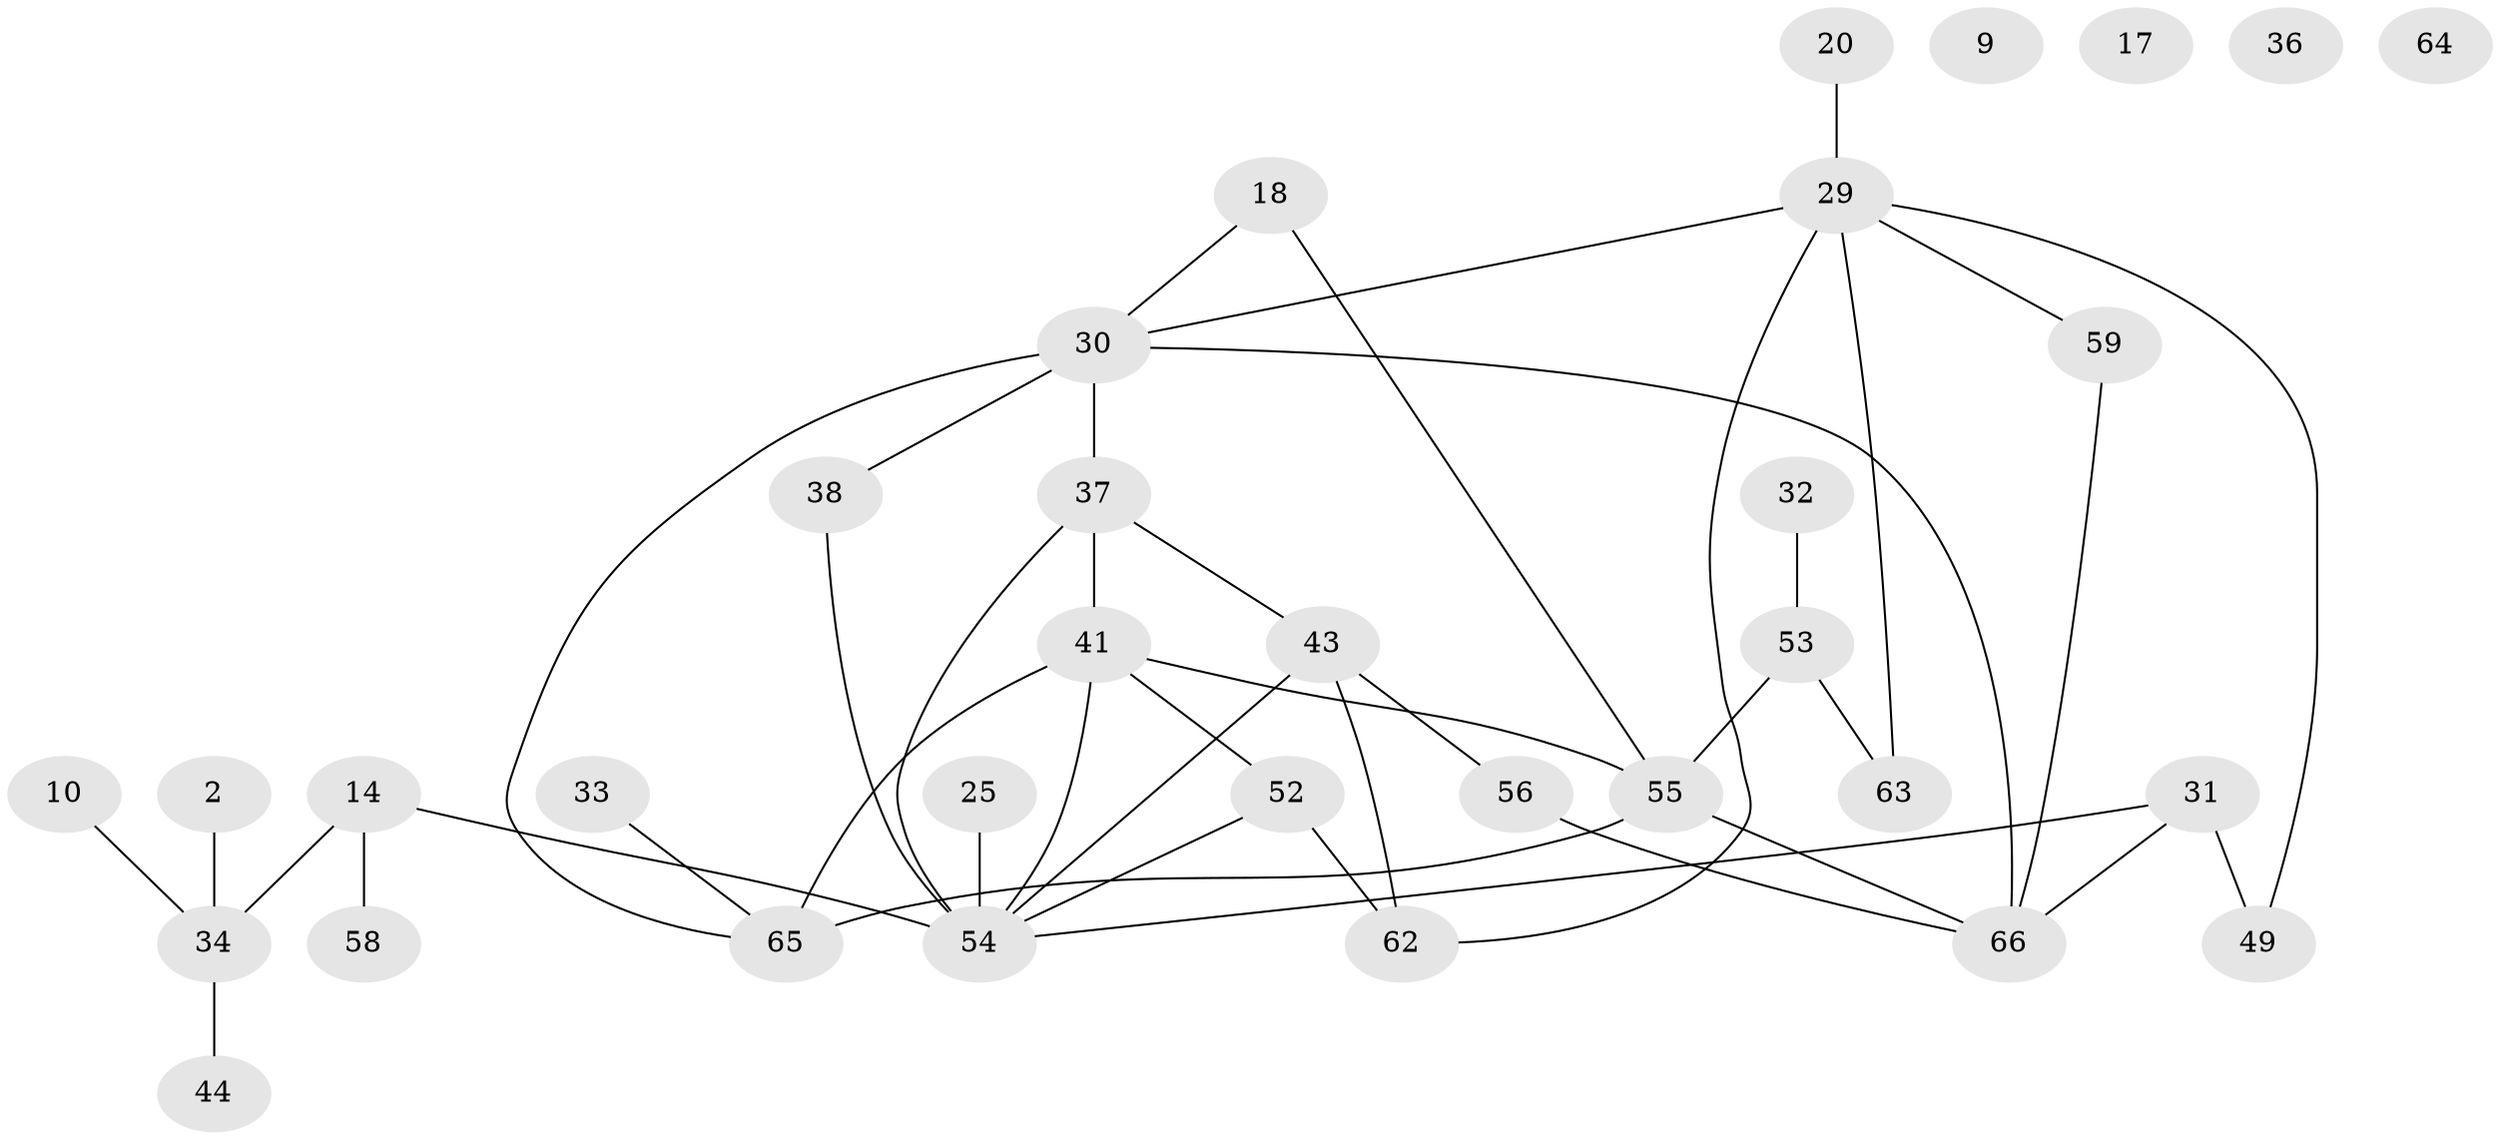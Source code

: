 // original degree distribution, {4: 0.19696969696969696, 1: 0.15151515151515152, 3: 0.22727272727272727, 0: 0.06060606060606061, 2: 0.24242424242424243, 7: 0.030303030303030304, 5: 0.07575757575757576, 6: 0.015151515151515152}
// Generated by graph-tools (version 1.1) at 2025/42/03/04/25 21:42:53]
// undirected, 33 vertices, 43 edges
graph export_dot {
graph [start="1"]
  node [color=gray90,style=filled];
  2;
  9;
  10;
  14 [super="+3"];
  17;
  18;
  20 [super="+16"];
  25;
  29 [super="+23+12"];
  30 [super="+4"];
  31 [super="+24"];
  32;
  33;
  34;
  36;
  37;
  38;
  41 [super="+39"];
  43 [super="+6"];
  44;
  49;
  52;
  53 [super="+26"];
  54 [super="+48+51+42+40"];
  55 [super="+7+46"];
  56;
  58;
  59;
  62 [super="+45"];
  63;
  64;
  65 [super="+57+61"];
  66 [super="+8+50+60"];
  2 -- 34;
  10 -- 34;
  14 -- 34 [weight=2];
  14 -- 58;
  14 -- 54 [weight=2];
  18 -- 30;
  18 -- 55;
  20 -- 29;
  25 -- 54;
  29 -- 49;
  29 -- 63;
  29 -- 62;
  29 -- 30 [weight=2];
  29 -- 59;
  30 -- 37 [weight=2];
  30 -- 38;
  30 -- 66;
  30 -- 65 [weight=2];
  31 -- 49;
  31 -- 66 [weight=2];
  31 -- 54;
  32 -- 53;
  33 -- 65;
  34 -- 44;
  37 -- 41 [weight=2];
  37 -- 43;
  37 -- 54 [weight=2];
  38 -- 54;
  41 -- 52;
  41 -- 55 [weight=2];
  41 -- 54;
  41 -- 65 [weight=3];
  43 -- 56;
  43 -- 62 [weight=2];
  43 -- 54 [weight=2];
  52 -- 62 [weight=2];
  52 -- 54;
  53 -- 55 [weight=2];
  53 -- 63;
  55 -- 66 [weight=2];
  55 -- 65;
  56 -- 66;
  59 -- 66;
}

